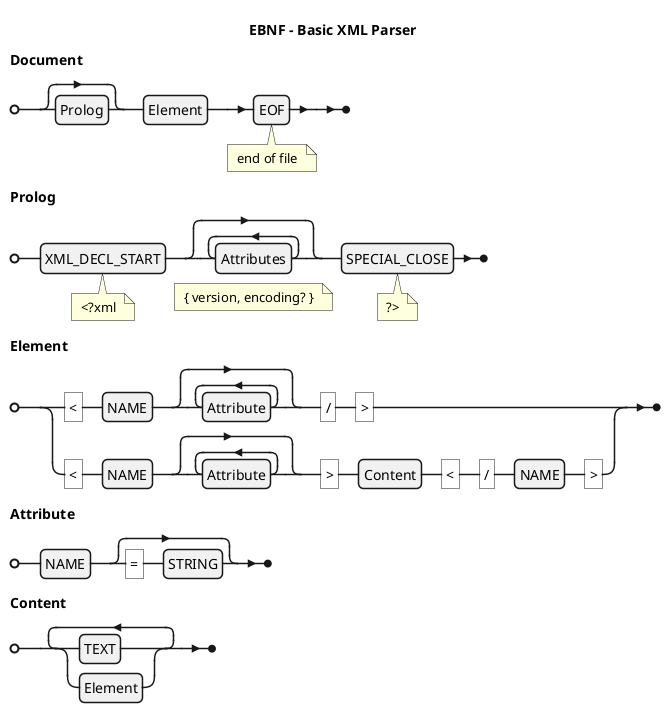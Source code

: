 @startebnf
title EBNF - Basic XML Parser


Document = [ Prolog ] , Element , EOF (* end of file *) ;

Prolog = XML_DECL_START (* <?xml *) , { Attributes } (* { version, encoding? } *) , SPECIAL_CLOSE (* ?> *) ;

Element = (
    "<" , NAME , { Attribute } , "/" , ">" |
    "<" , NAME , { Attribute } , ">" , Content , "<" , "/" , NAME , ">"
  ) 
  ;

Attribute = NAME , [ "=" , STRING ] ;

Content = { ( 
    TEXT |
    Element
  ) }-
  ;

@endebnf